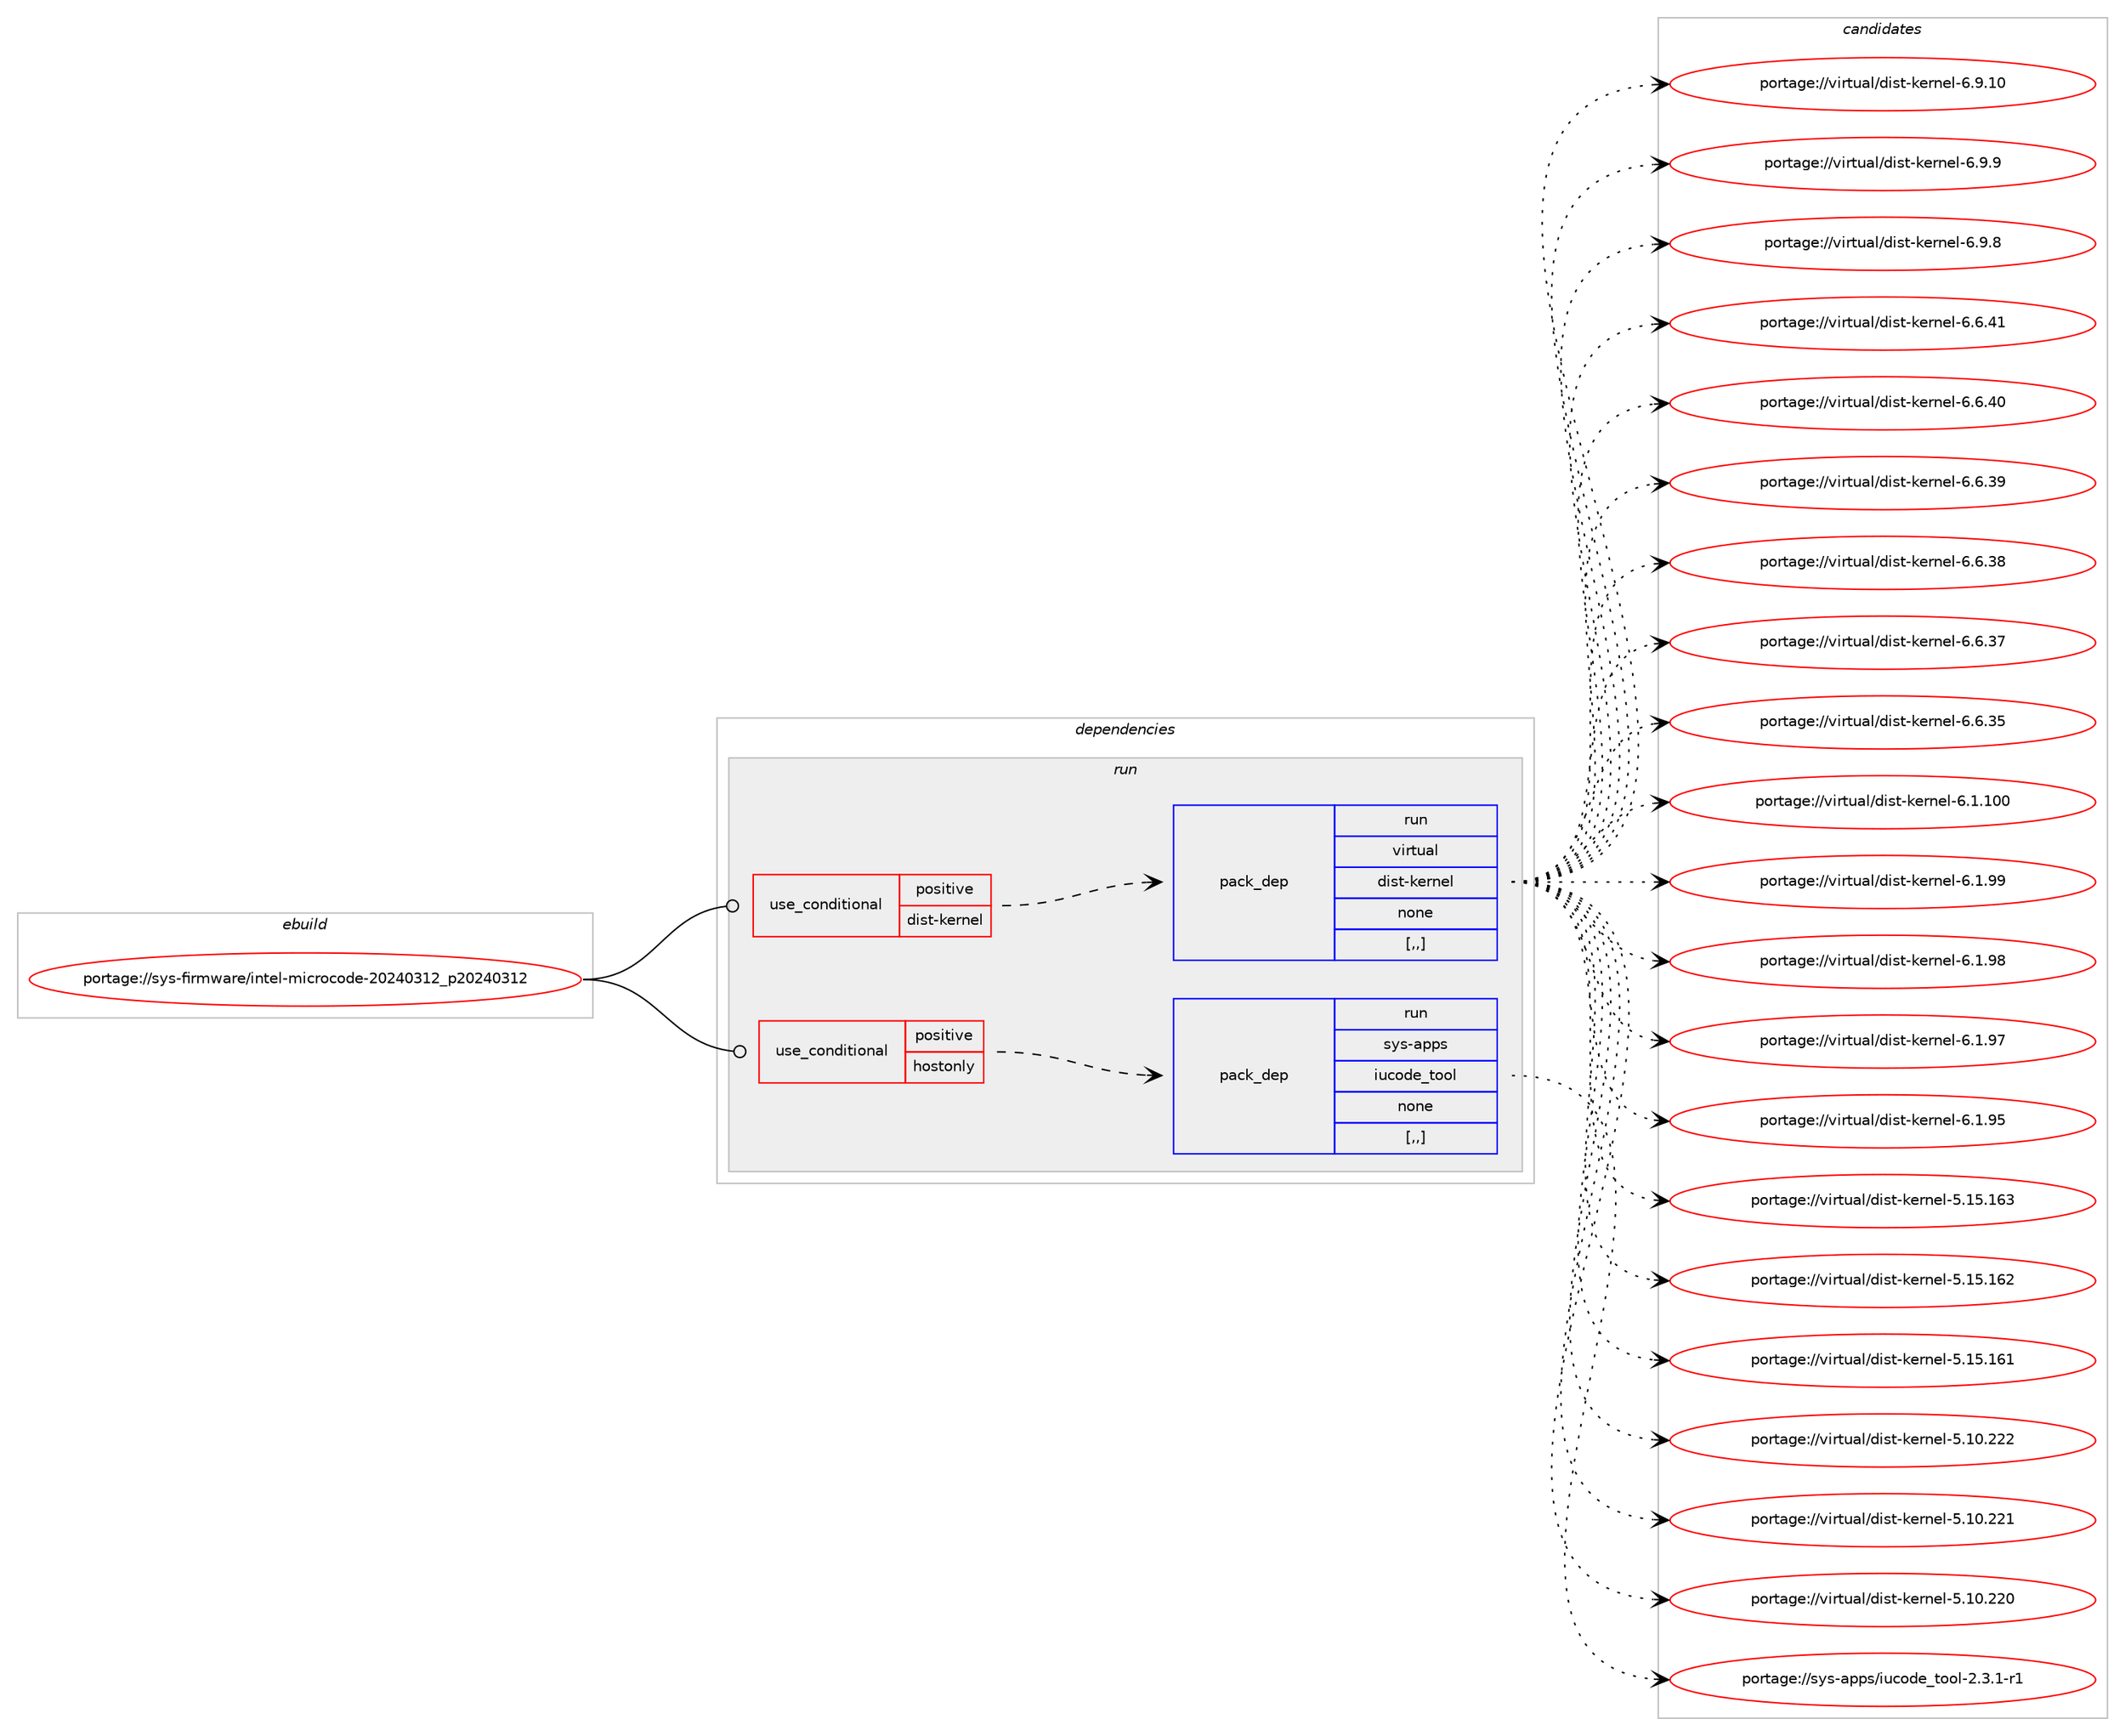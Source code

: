digraph prolog {

# *************
# Graph options
# *************

newrank=true;
concentrate=true;
compound=true;
graph [rankdir=LR,fontname=Helvetica,fontsize=10,ranksep=1.5];#, ranksep=2.5, nodesep=0.2];
edge  [arrowhead=vee];
node  [fontname=Helvetica,fontsize=10];

# **********
# The ebuild
# **********

subgraph cluster_leftcol {
color=gray;
label=<<i>ebuild</i>>;
id [label="portage://sys-firmware/intel-microcode-20240312_p20240312", color=red, width=4, href="../sys-firmware/intel-microcode-20240312_p20240312.svg"];
}

# ****************
# The dependencies
# ****************

subgraph cluster_midcol {
color=gray;
label=<<i>dependencies</i>>;
subgraph cluster_compile {
fillcolor="#eeeeee";
style=filled;
label=<<i>compile</i>>;
}
subgraph cluster_compileandrun {
fillcolor="#eeeeee";
style=filled;
label=<<i>compile and run</i>>;
}
subgraph cluster_run {
fillcolor="#eeeeee";
style=filled;
label=<<i>run</i>>;
subgraph cond116236 {
dependency435995 [label=<<TABLE BORDER="0" CELLBORDER="1" CELLSPACING="0" CELLPADDING="4"><TR><TD ROWSPAN="3" CELLPADDING="10">use_conditional</TD></TR><TR><TD>positive</TD></TR><TR><TD>dist-kernel</TD></TR></TABLE>>, shape=none, color=red];
subgraph pack316783 {
dependency435996 [label=<<TABLE BORDER="0" CELLBORDER="1" CELLSPACING="0" CELLPADDING="4" WIDTH="220"><TR><TD ROWSPAN="6" CELLPADDING="30">pack_dep</TD></TR><TR><TD WIDTH="110">run</TD></TR><TR><TD>virtual</TD></TR><TR><TD>dist-kernel</TD></TR><TR><TD>none</TD></TR><TR><TD>[,,]</TD></TR></TABLE>>, shape=none, color=blue];
}
dependency435995:e -> dependency435996:w [weight=20,style="dashed",arrowhead="vee"];
}
id:e -> dependency435995:w [weight=20,style="solid",arrowhead="odot"];
subgraph cond116237 {
dependency435997 [label=<<TABLE BORDER="0" CELLBORDER="1" CELLSPACING="0" CELLPADDING="4"><TR><TD ROWSPAN="3" CELLPADDING="10">use_conditional</TD></TR><TR><TD>positive</TD></TR><TR><TD>hostonly</TD></TR></TABLE>>, shape=none, color=red];
subgraph pack316784 {
dependency435998 [label=<<TABLE BORDER="0" CELLBORDER="1" CELLSPACING="0" CELLPADDING="4" WIDTH="220"><TR><TD ROWSPAN="6" CELLPADDING="30">pack_dep</TD></TR><TR><TD WIDTH="110">run</TD></TR><TR><TD>sys-apps</TD></TR><TR><TD>iucode_tool</TD></TR><TR><TD>none</TD></TR><TR><TD>[,,]</TD></TR></TABLE>>, shape=none, color=blue];
}
dependency435997:e -> dependency435998:w [weight=20,style="dashed",arrowhead="vee"];
}
id:e -> dependency435997:w [weight=20,style="solid",arrowhead="odot"];
}
}

# **************
# The candidates
# **************

subgraph cluster_choices {
rank=same;
color=gray;
label=<<i>candidates</i>>;

subgraph choice316783 {
color=black;
nodesep=1;
choice11810511411611797108471001051151164510710111411010110845544657464948 [label="portage://virtual/dist-kernel-6.9.10", color=red, width=4,href="../virtual/dist-kernel-6.9.10.svg"];
choice118105114116117971084710010511511645107101114110101108455446574657 [label="portage://virtual/dist-kernel-6.9.9", color=red, width=4,href="../virtual/dist-kernel-6.9.9.svg"];
choice118105114116117971084710010511511645107101114110101108455446574656 [label="portage://virtual/dist-kernel-6.9.8", color=red, width=4,href="../virtual/dist-kernel-6.9.8.svg"];
choice11810511411611797108471001051151164510710111411010110845544654465249 [label="portage://virtual/dist-kernel-6.6.41", color=red, width=4,href="../virtual/dist-kernel-6.6.41.svg"];
choice11810511411611797108471001051151164510710111411010110845544654465248 [label="portage://virtual/dist-kernel-6.6.40", color=red, width=4,href="../virtual/dist-kernel-6.6.40.svg"];
choice11810511411611797108471001051151164510710111411010110845544654465157 [label="portage://virtual/dist-kernel-6.6.39", color=red, width=4,href="../virtual/dist-kernel-6.6.39.svg"];
choice11810511411611797108471001051151164510710111411010110845544654465156 [label="portage://virtual/dist-kernel-6.6.38", color=red, width=4,href="../virtual/dist-kernel-6.6.38.svg"];
choice11810511411611797108471001051151164510710111411010110845544654465155 [label="portage://virtual/dist-kernel-6.6.37", color=red, width=4,href="../virtual/dist-kernel-6.6.37.svg"];
choice11810511411611797108471001051151164510710111411010110845544654465153 [label="portage://virtual/dist-kernel-6.6.35", color=red, width=4,href="../virtual/dist-kernel-6.6.35.svg"];
choice1181051141161179710847100105115116451071011141101011084554464946494848 [label="portage://virtual/dist-kernel-6.1.100", color=red, width=4,href="../virtual/dist-kernel-6.1.100.svg"];
choice11810511411611797108471001051151164510710111411010110845544649465757 [label="portage://virtual/dist-kernel-6.1.99", color=red, width=4,href="../virtual/dist-kernel-6.1.99.svg"];
choice11810511411611797108471001051151164510710111411010110845544649465756 [label="portage://virtual/dist-kernel-6.1.98", color=red, width=4,href="../virtual/dist-kernel-6.1.98.svg"];
choice11810511411611797108471001051151164510710111411010110845544649465755 [label="portage://virtual/dist-kernel-6.1.97", color=red, width=4,href="../virtual/dist-kernel-6.1.97.svg"];
choice11810511411611797108471001051151164510710111411010110845544649465753 [label="portage://virtual/dist-kernel-6.1.95", color=red, width=4,href="../virtual/dist-kernel-6.1.95.svg"];
choice118105114116117971084710010511511645107101114110101108455346495346495451 [label="portage://virtual/dist-kernel-5.15.163", color=red, width=4,href="../virtual/dist-kernel-5.15.163.svg"];
choice118105114116117971084710010511511645107101114110101108455346495346495450 [label="portage://virtual/dist-kernel-5.15.162", color=red, width=4,href="../virtual/dist-kernel-5.15.162.svg"];
choice118105114116117971084710010511511645107101114110101108455346495346495449 [label="portage://virtual/dist-kernel-5.15.161", color=red, width=4,href="../virtual/dist-kernel-5.15.161.svg"];
choice118105114116117971084710010511511645107101114110101108455346494846505050 [label="portage://virtual/dist-kernel-5.10.222", color=red, width=4,href="../virtual/dist-kernel-5.10.222.svg"];
choice118105114116117971084710010511511645107101114110101108455346494846505049 [label="portage://virtual/dist-kernel-5.10.221", color=red, width=4,href="../virtual/dist-kernel-5.10.221.svg"];
choice118105114116117971084710010511511645107101114110101108455346494846505048 [label="portage://virtual/dist-kernel-5.10.220", color=red, width=4,href="../virtual/dist-kernel-5.10.220.svg"];
dependency435996:e -> choice11810511411611797108471001051151164510710111411010110845544657464948:w [style=dotted,weight="100"];
dependency435996:e -> choice118105114116117971084710010511511645107101114110101108455446574657:w [style=dotted,weight="100"];
dependency435996:e -> choice118105114116117971084710010511511645107101114110101108455446574656:w [style=dotted,weight="100"];
dependency435996:e -> choice11810511411611797108471001051151164510710111411010110845544654465249:w [style=dotted,weight="100"];
dependency435996:e -> choice11810511411611797108471001051151164510710111411010110845544654465248:w [style=dotted,weight="100"];
dependency435996:e -> choice11810511411611797108471001051151164510710111411010110845544654465157:w [style=dotted,weight="100"];
dependency435996:e -> choice11810511411611797108471001051151164510710111411010110845544654465156:w [style=dotted,weight="100"];
dependency435996:e -> choice11810511411611797108471001051151164510710111411010110845544654465155:w [style=dotted,weight="100"];
dependency435996:e -> choice11810511411611797108471001051151164510710111411010110845544654465153:w [style=dotted,weight="100"];
dependency435996:e -> choice1181051141161179710847100105115116451071011141101011084554464946494848:w [style=dotted,weight="100"];
dependency435996:e -> choice11810511411611797108471001051151164510710111411010110845544649465757:w [style=dotted,weight="100"];
dependency435996:e -> choice11810511411611797108471001051151164510710111411010110845544649465756:w [style=dotted,weight="100"];
dependency435996:e -> choice11810511411611797108471001051151164510710111411010110845544649465755:w [style=dotted,weight="100"];
dependency435996:e -> choice11810511411611797108471001051151164510710111411010110845544649465753:w [style=dotted,weight="100"];
dependency435996:e -> choice118105114116117971084710010511511645107101114110101108455346495346495451:w [style=dotted,weight="100"];
dependency435996:e -> choice118105114116117971084710010511511645107101114110101108455346495346495450:w [style=dotted,weight="100"];
dependency435996:e -> choice118105114116117971084710010511511645107101114110101108455346495346495449:w [style=dotted,weight="100"];
dependency435996:e -> choice118105114116117971084710010511511645107101114110101108455346494846505050:w [style=dotted,weight="100"];
dependency435996:e -> choice118105114116117971084710010511511645107101114110101108455346494846505049:w [style=dotted,weight="100"];
dependency435996:e -> choice118105114116117971084710010511511645107101114110101108455346494846505048:w [style=dotted,weight="100"];
}
subgraph choice316784 {
color=black;
nodesep=1;
choice11512111545971121121154710511799111100101951161111111084550465146494511449 [label="portage://sys-apps/iucode_tool-2.3.1-r1", color=red, width=4,href="../sys-apps/iucode_tool-2.3.1-r1.svg"];
dependency435998:e -> choice11512111545971121121154710511799111100101951161111111084550465146494511449:w [style=dotted,weight="100"];
}
}

}
